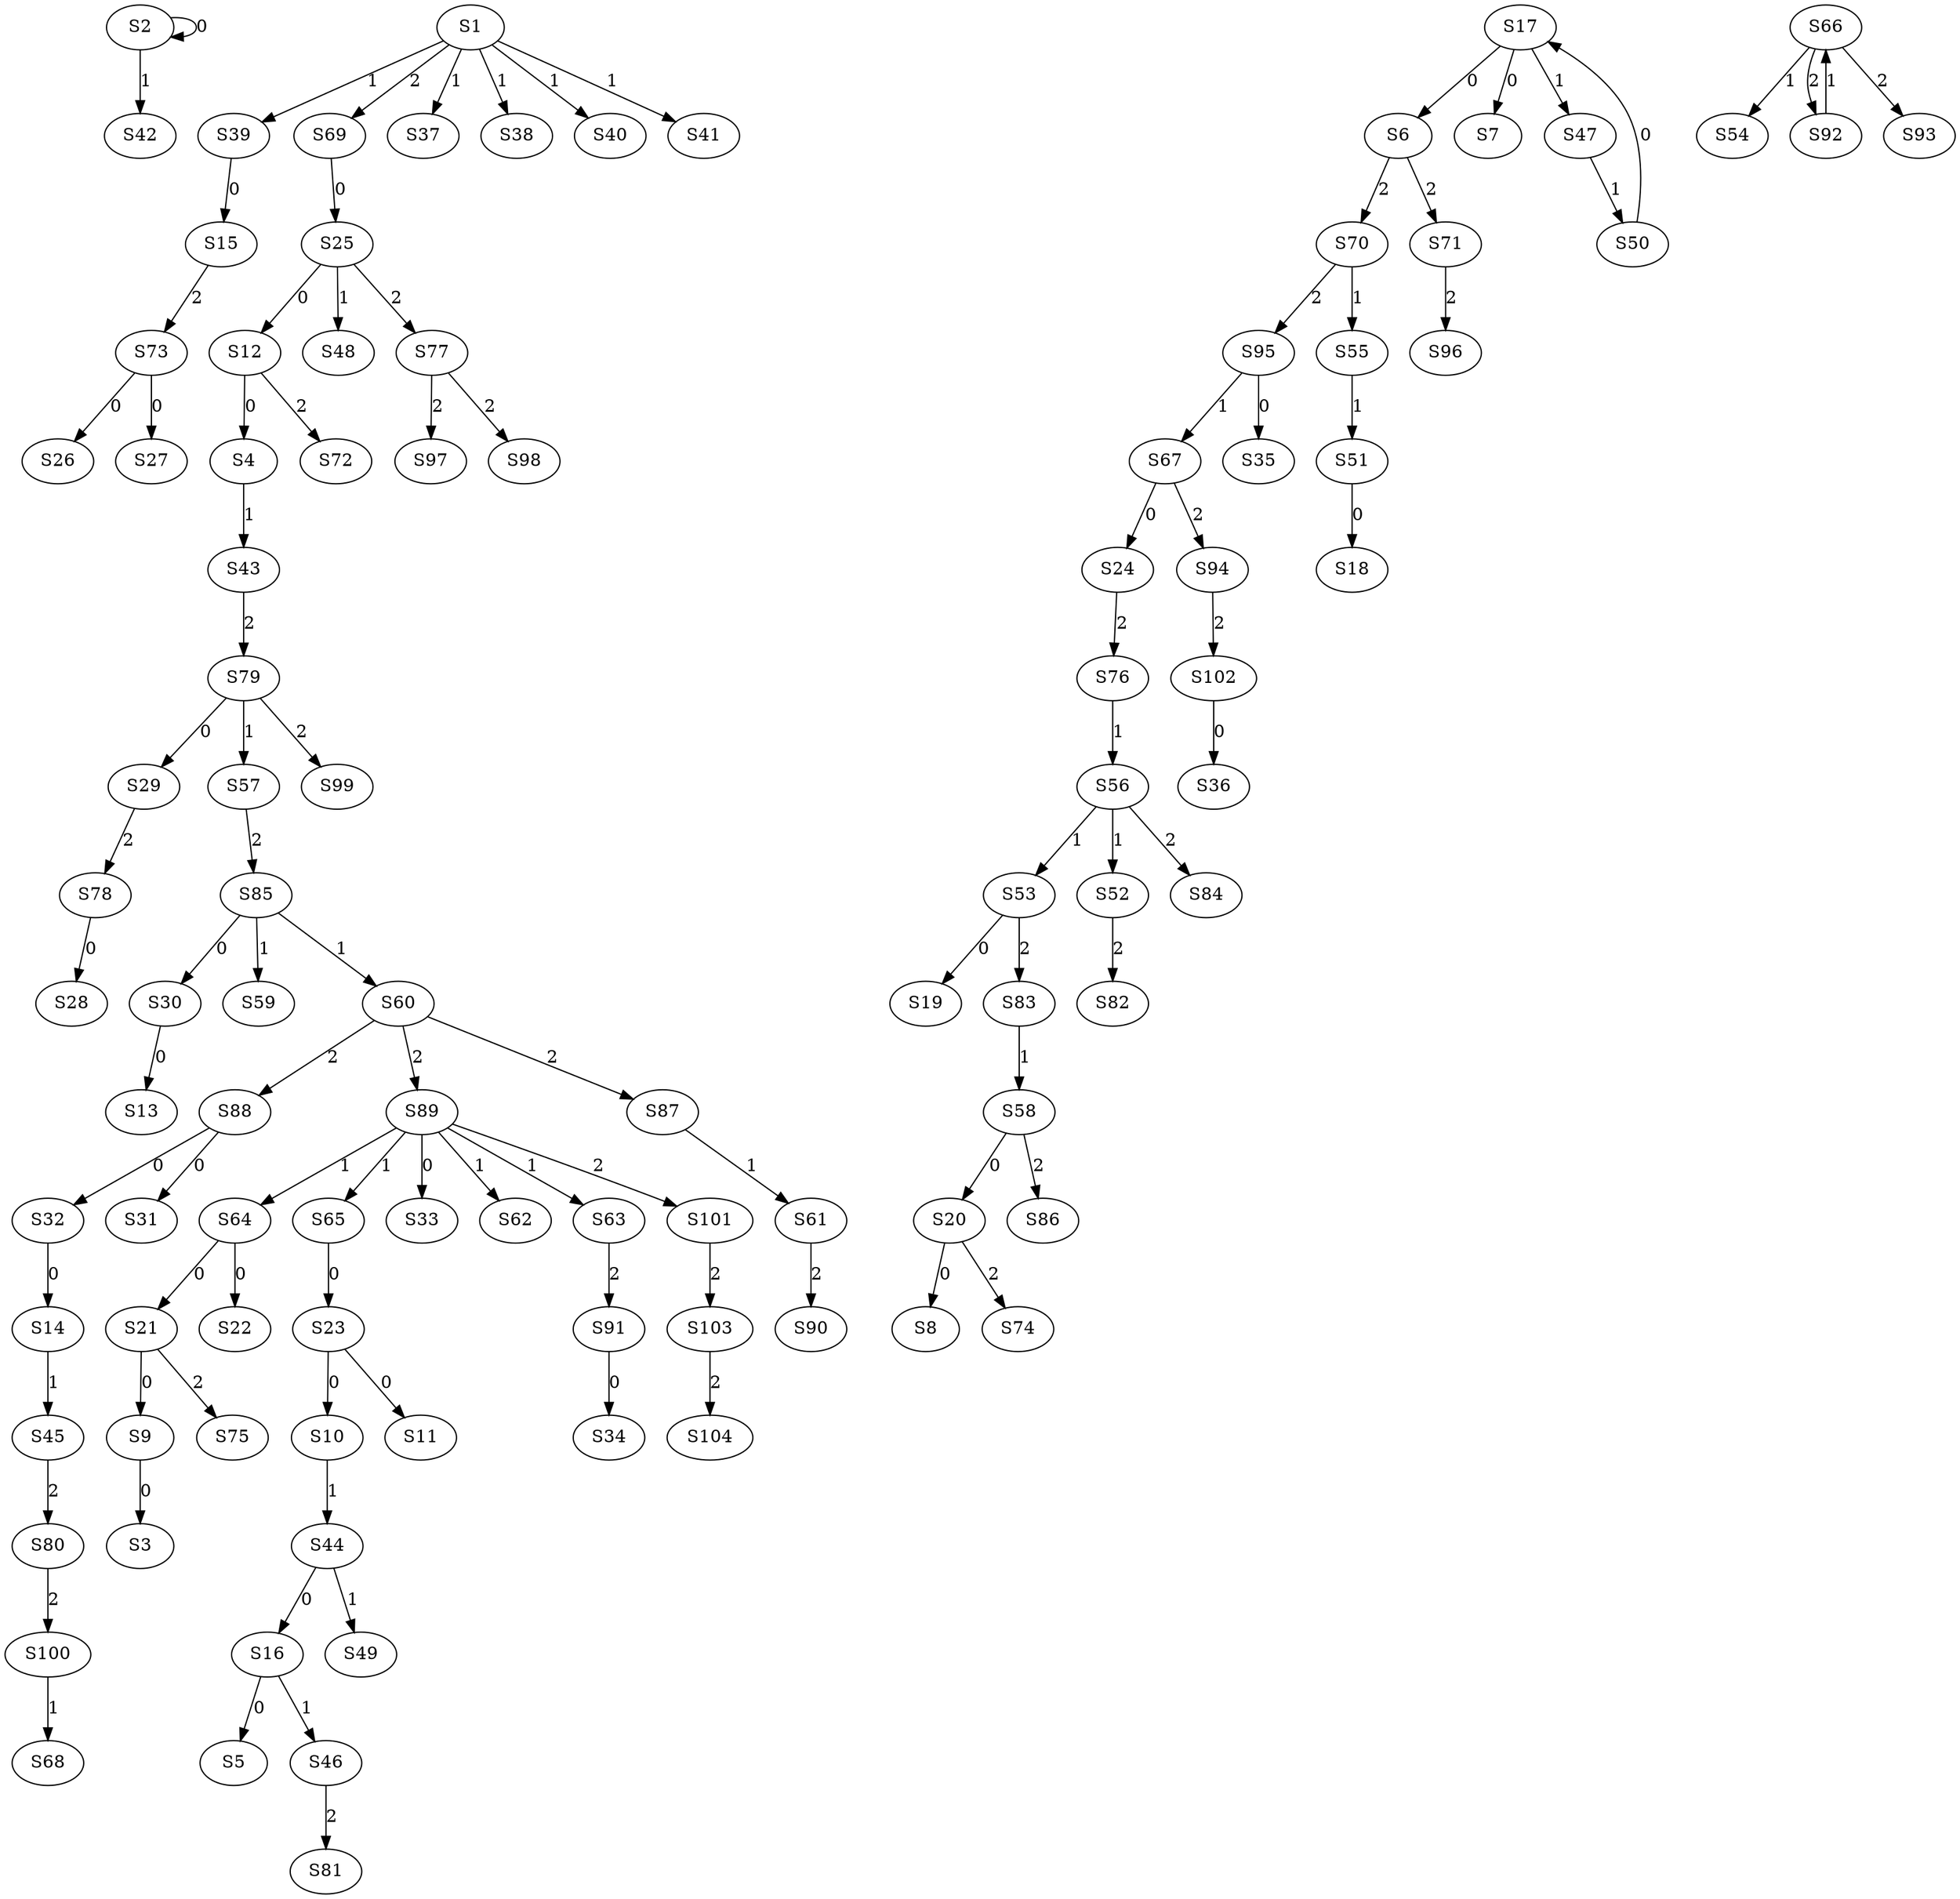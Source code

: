 strict digraph {
	S2 -> S2 [ label = 0 ];
	S9 -> S3 [ label = 0 ];
	S12 -> S4 [ label = 0 ];
	S16 -> S5 [ label = 0 ];
	S17 -> S6 [ label = 0 ];
	S17 -> S7 [ label = 0 ];
	S20 -> S8 [ label = 0 ];
	S21 -> S9 [ label = 0 ];
	S23 -> S10 [ label = 0 ];
	S23 -> S11 [ label = 0 ];
	S25 -> S12 [ label = 0 ];
	S30 -> S13 [ label = 0 ];
	S32 -> S14 [ label = 0 ];
	S39 -> S15 [ label = 0 ];
	S44 -> S16 [ label = 0 ];
	S50 -> S17 [ label = 0 ];
	S51 -> S18 [ label = 0 ];
	S53 -> S19 [ label = 0 ];
	S58 -> S20 [ label = 0 ];
	S64 -> S21 [ label = 0 ];
	S64 -> S22 [ label = 0 ];
	S65 -> S23 [ label = 0 ];
	S67 -> S24 [ label = 0 ];
	S69 -> S25 [ label = 0 ];
	S73 -> S26 [ label = 0 ];
	S73 -> S27 [ label = 0 ];
	S78 -> S28 [ label = 0 ];
	S79 -> S29 [ label = 0 ];
	S85 -> S30 [ label = 0 ];
	S88 -> S31 [ label = 0 ];
	S88 -> S32 [ label = 0 ];
	S89 -> S33 [ label = 0 ];
	S91 -> S34 [ label = 0 ];
	S95 -> S35 [ label = 0 ];
	S102 -> S36 [ label = 0 ];
	S1 -> S37 [ label = 1 ];
	S1 -> S38 [ label = 1 ];
	S1 -> S39 [ label = 1 ];
	S1 -> S40 [ label = 1 ];
	S1 -> S41 [ label = 1 ];
	S2 -> S42 [ label = 1 ];
	S4 -> S43 [ label = 1 ];
	S10 -> S44 [ label = 1 ];
	S14 -> S45 [ label = 1 ];
	S16 -> S46 [ label = 1 ];
	S17 -> S47 [ label = 1 ];
	S25 -> S48 [ label = 1 ];
	S44 -> S49 [ label = 1 ];
	S47 -> S50 [ label = 1 ];
	S55 -> S51 [ label = 1 ];
	S56 -> S52 [ label = 1 ];
	S56 -> S53 [ label = 1 ];
	S66 -> S54 [ label = 1 ];
	S70 -> S55 [ label = 1 ];
	S76 -> S56 [ label = 1 ];
	S79 -> S57 [ label = 1 ];
	S83 -> S58 [ label = 1 ];
	S85 -> S59 [ label = 1 ];
	S85 -> S60 [ label = 1 ];
	S87 -> S61 [ label = 1 ];
	S89 -> S62 [ label = 1 ];
	S89 -> S63 [ label = 1 ];
	S89 -> S64 [ label = 1 ];
	S89 -> S65 [ label = 1 ];
	S92 -> S66 [ label = 1 ];
	S95 -> S67 [ label = 1 ];
	S100 -> S68 [ label = 1 ];
	S1 -> S69 [ label = 2 ];
	S6 -> S70 [ label = 2 ];
	S6 -> S71 [ label = 2 ];
	S12 -> S72 [ label = 2 ];
	S15 -> S73 [ label = 2 ];
	S20 -> S74 [ label = 2 ];
	S21 -> S75 [ label = 2 ];
	S24 -> S76 [ label = 2 ];
	S25 -> S77 [ label = 2 ];
	S29 -> S78 [ label = 2 ];
	S43 -> S79 [ label = 2 ];
	S45 -> S80 [ label = 2 ];
	S46 -> S81 [ label = 2 ];
	S52 -> S82 [ label = 2 ];
	S53 -> S83 [ label = 2 ];
	S56 -> S84 [ label = 2 ];
	S57 -> S85 [ label = 2 ];
	S58 -> S86 [ label = 2 ];
	S60 -> S87 [ label = 2 ];
	S60 -> S88 [ label = 2 ];
	S60 -> S89 [ label = 2 ];
	S61 -> S90 [ label = 2 ];
	S63 -> S91 [ label = 2 ];
	S66 -> S92 [ label = 2 ];
	S66 -> S93 [ label = 2 ];
	S67 -> S94 [ label = 2 ];
	S70 -> S95 [ label = 2 ];
	S71 -> S96 [ label = 2 ];
	S77 -> S97 [ label = 2 ];
	S77 -> S98 [ label = 2 ];
	S79 -> S99 [ label = 2 ];
	S80 -> S100 [ label = 2 ];
	S89 -> S101 [ label = 2 ];
	S94 -> S102 [ label = 2 ];
	S101 -> S103 [ label = 2 ];
	S103 -> S104 [ label = 2 ];
}